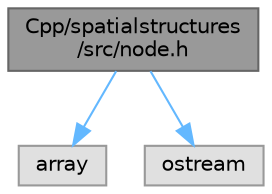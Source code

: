 digraph "Cpp/spatialstructures/src/node.h"
{
 // LATEX_PDF_SIZE
  bgcolor="transparent";
  edge [fontname=Helvetica,fontsize=10,labelfontname=Helvetica,labelfontsize=10];
  node [fontname=Helvetica,fontsize=10,shape=box,height=0.2,width=0.4];
  Node1 [label="Cpp/spatialstructures\l/src/node.h",height=0.2,width=0.4,color="gray40", fillcolor="grey60", style="filled", fontcolor="black",tooltip="Contains definitions for the Node structure."];
  Node1 -> Node2 [color="steelblue1",style="solid"];
  Node2 [label="array",height=0.2,width=0.4,color="grey60", fillcolor="#E0E0E0", style="filled",tooltip=" "];
  Node1 -> Node3 [color="steelblue1",style="solid"];
  Node3 [label="ostream",height=0.2,width=0.4,color="grey60", fillcolor="#E0E0E0", style="filled",tooltip=" "];
}
